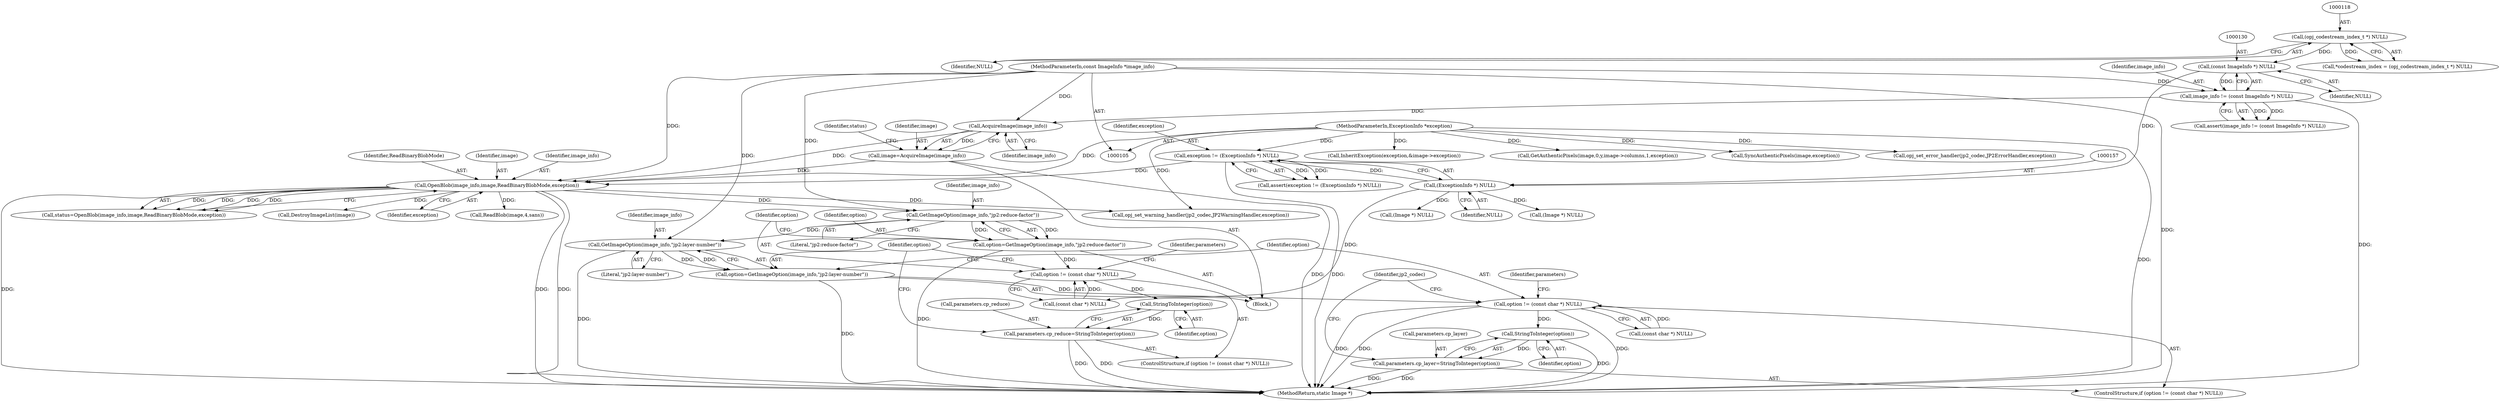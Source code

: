 digraph "0_ImageMagick_f6e9d0d9955e85bdd7540b251cd50d598dacc5e6_28@pointer" {
"1000252" [label="(Call,GetImageOption(image_info,\"jp2:reduce-factor\"))"];
"1000171" [label="(Call,OpenBlob(image_info,image,ReadBinaryBlobMode,exception))"];
"1000167" [label="(Call,AcquireImage(image_info))"];
"1000127" [label="(Call,image_info != (const ImageInfo *) NULL)"];
"1000106" [label="(MethodParameterIn,const ImageInfo *image_info)"];
"1000129" [label="(Call,(const ImageInfo *) NULL)"];
"1000117" [label="(Call,(opj_codestream_index_t *) NULL)"];
"1000165" [label="(Call,image=AcquireImage(image_info))"];
"1000154" [label="(Call,exception != (ExceptionInfo *) NULL)"];
"1000107" [label="(MethodParameterIn,ExceptionInfo *exception)"];
"1000156" [label="(Call,(ExceptionInfo *) NULL)"];
"1000250" [label="(Call,option=GetImageOption(image_info,\"jp2:reduce-factor\"))"];
"1000256" [label="(Call,option != (const char *) NULL)"];
"1000265" [label="(Call,StringToInteger(option))"];
"1000261" [label="(Call,parameters.cp_reduce=StringToInteger(option))"];
"1000269" [label="(Call,GetImageOption(image_info,\"jp2:layer-number\"))"];
"1000267" [label="(Call,option=GetImageOption(image_info,\"jp2:layer-number\"))"];
"1000273" [label="(Call,option != (const char *) NULL)"];
"1000282" [label="(Call,StringToInteger(option))"];
"1000278" [label="(Call,parameters.cp_layer=StringToInteger(option))"];
"1000278" [label="(Call,parameters.cp_layer=StringToInteger(option))"];
"1000279" [label="(Call,parameters.cp_layer)"];
"1000166" [label="(Identifier,image)"];
"1000175" [label="(Identifier,exception)"];
"1000250" [label="(Call,option=GetImageOption(image_info,\"jp2:reduce-factor\"))"];
"1000126" [label="(Call,assert(image_info != (const ImageInfo *) NULL))"];
"1000287" [label="(Identifier,jp2_codec)"];
"1000243" [label="(Call,opj_set_error_handler(jp2_codec,JP2ErrorHandler,exception))"];
"1000128" [label="(Identifier,image_info)"];
"1000258" [label="(Call,(const char *) NULL)"];
"1000267" [label="(Call,option=GetImageOption(image_info,\"jp2:layer-number\"))"];
"1000191" [label="(Call,ReadBlob(image,4,sans))"];
"1000186" [label="(Call,(Image *) NULL)"];
"1000257" [label="(Identifier,option)"];
"1000552" [label="(Call,InheritException(exception,&image->exception))"];
"1000273" [label="(Call,option != (const char *) NULL)"];
"1000252" [label="(Call,GetImageOption(image_info,\"jp2:reduce-factor\"))"];
"1000167" [label="(Call,AcquireImage(image_info))"];
"1000256" [label="(Call,option != (const char *) NULL)"];
"1000270" [label="(Identifier,image_info)"];
"1000155" [label="(Identifier,exception)"];
"1000117" [label="(Call,(opj_codestream_index_t *) NULL)"];
"1000171" [label="(Call,OpenBlob(image_info,image,ReadBinaryBlobMode,exception))"];
"1000165" [label="(Call,image=AcquireImage(image_info))"];
"1000698" [label="(Call,GetAuthenticPixels(image,0,y,image->columns,1,exception))"];
"1000251" [label="(Identifier,option)"];
"1000156" [label="(Call,(ExceptionInfo *) NULL)"];
"1000119" [label="(Identifier,NULL)"];
"1000271" [label="(Literal,\"jp2:layer-number\")"];
"1000108" [label="(Block,)"];
"1000169" [label="(Call,status=OpenBlob(image_info,image,ReadBinaryBlobMode,exception))"];
"1000935" [label="(MethodReturn,static Image *)"];
"1000183" [label="(Call,DestroyImageList(image))"];
"1000129" [label="(Call,(const ImageInfo *) NULL)"];
"1000153" [label="(Call,assert(exception != (ExceptionInfo *) NULL))"];
"1000266" [label="(Identifier,option)"];
"1000131" [label="(Identifier,NULL)"];
"1000107" [label="(MethodParameterIn,ExceptionInfo *exception)"];
"1000127" [label="(Call,image_info != (const ImageInfo *) NULL)"];
"1000265" [label="(Call,StringToInteger(option))"];
"1000168" [label="(Identifier,image_info)"];
"1000255" [label="(ControlStructure,if (option != (const char *) NULL))"];
"1000106" [label="(MethodParameterIn,const ImageInfo *image_info)"];
"1000904" [label="(Call,SyncAuthenticPixels(image,exception))"];
"1000202" [label="(Call,(Image *) NULL)"];
"1000275" [label="(Call,(const char *) NULL)"];
"1000282" [label="(Call,StringToInteger(option))"];
"1000269" [label="(Call,GetImageOption(image_info,\"jp2:layer-number\"))"];
"1000253" [label="(Identifier,image_info)"];
"1000154" [label="(Call,exception != (ExceptionInfo *) NULL)"];
"1000115" [label="(Call,*codestream_index = (opj_codestream_index_t *) NULL)"];
"1000263" [label="(Identifier,parameters)"];
"1000268" [label="(Identifier,option)"];
"1000272" [label="(ControlStructure,if (option != (const char *) NULL))"];
"1000274" [label="(Identifier,option)"];
"1000280" [label="(Identifier,parameters)"];
"1000174" [label="(Identifier,ReadBinaryBlobMode)"];
"1000170" [label="(Identifier,status)"];
"1000261" [label="(Call,parameters.cp_reduce=StringToInteger(option))"];
"1000283" [label="(Identifier,option)"];
"1000173" [label="(Identifier,image)"];
"1000172" [label="(Identifier,image_info)"];
"1000158" [label="(Identifier,NULL)"];
"1000262" [label="(Call,parameters.cp_reduce)"];
"1000239" [label="(Call,opj_set_warning_handler(jp2_codec,JP2WarningHandler,exception))"];
"1000254" [label="(Literal,\"jp2:reduce-factor\")"];
"1000252" -> "1000250"  [label="AST: "];
"1000252" -> "1000254"  [label="CFG: "];
"1000253" -> "1000252"  [label="AST: "];
"1000254" -> "1000252"  [label="AST: "];
"1000250" -> "1000252"  [label="CFG: "];
"1000252" -> "1000250"  [label="DDG: "];
"1000252" -> "1000250"  [label="DDG: "];
"1000171" -> "1000252"  [label="DDG: "];
"1000106" -> "1000252"  [label="DDG: "];
"1000252" -> "1000269"  [label="DDG: "];
"1000171" -> "1000169"  [label="AST: "];
"1000171" -> "1000175"  [label="CFG: "];
"1000172" -> "1000171"  [label="AST: "];
"1000173" -> "1000171"  [label="AST: "];
"1000174" -> "1000171"  [label="AST: "];
"1000175" -> "1000171"  [label="AST: "];
"1000169" -> "1000171"  [label="CFG: "];
"1000171" -> "1000935"  [label="DDG: "];
"1000171" -> "1000935"  [label="DDG: "];
"1000171" -> "1000935"  [label="DDG: "];
"1000171" -> "1000169"  [label="DDG: "];
"1000171" -> "1000169"  [label="DDG: "];
"1000171" -> "1000169"  [label="DDG: "];
"1000171" -> "1000169"  [label="DDG: "];
"1000167" -> "1000171"  [label="DDG: "];
"1000106" -> "1000171"  [label="DDG: "];
"1000165" -> "1000171"  [label="DDG: "];
"1000154" -> "1000171"  [label="DDG: "];
"1000107" -> "1000171"  [label="DDG: "];
"1000171" -> "1000183"  [label="DDG: "];
"1000171" -> "1000191"  [label="DDG: "];
"1000171" -> "1000239"  [label="DDG: "];
"1000167" -> "1000165"  [label="AST: "];
"1000167" -> "1000168"  [label="CFG: "];
"1000168" -> "1000167"  [label="AST: "];
"1000165" -> "1000167"  [label="CFG: "];
"1000167" -> "1000165"  [label="DDG: "];
"1000127" -> "1000167"  [label="DDG: "];
"1000106" -> "1000167"  [label="DDG: "];
"1000127" -> "1000126"  [label="AST: "];
"1000127" -> "1000129"  [label="CFG: "];
"1000128" -> "1000127"  [label="AST: "];
"1000129" -> "1000127"  [label="AST: "];
"1000126" -> "1000127"  [label="CFG: "];
"1000127" -> "1000935"  [label="DDG: "];
"1000127" -> "1000126"  [label="DDG: "];
"1000127" -> "1000126"  [label="DDG: "];
"1000106" -> "1000127"  [label="DDG: "];
"1000129" -> "1000127"  [label="DDG: "];
"1000106" -> "1000105"  [label="AST: "];
"1000106" -> "1000935"  [label="DDG: "];
"1000106" -> "1000269"  [label="DDG: "];
"1000129" -> "1000131"  [label="CFG: "];
"1000130" -> "1000129"  [label="AST: "];
"1000131" -> "1000129"  [label="AST: "];
"1000117" -> "1000129"  [label="DDG: "];
"1000129" -> "1000156"  [label="DDG: "];
"1000117" -> "1000115"  [label="AST: "];
"1000117" -> "1000119"  [label="CFG: "];
"1000118" -> "1000117"  [label="AST: "];
"1000119" -> "1000117"  [label="AST: "];
"1000115" -> "1000117"  [label="CFG: "];
"1000117" -> "1000115"  [label="DDG: "];
"1000165" -> "1000108"  [label="AST: "];
"1000166" -> "1000165"  [label="AST: "];
"1000170" -> "1000165"  [label="CFG: "];
"1000165" -> "1000935"  [label="DDG: "];
"1000154" -> "1000153"  [label="AST: "];
"1000154" -> "1000156"  [label="CFG: "];
"1000155" -> "1000154"  [label="AST: "];
"1000156" -> "1000154"  [label="AST: "];
"1000153" -> "1000154"  [label="CFG: "];
"1000154" -> "1000935"  [label="DDG: "];
"1000154" -> "1000153"  [label="DDG: "];
"1000154" -> "1000153"  [label="DDG: "];
"1000107" -> "1000154"  [label="DDG: "];
"1000156" -> "1000154"  [label="DDG: "];
"1000107" -> "1000105"  [label="AST: "];
"1000107" -> "1000935"  [label="DDG: "];
"1000107" -> "1000239"  [label="DDG: "];
"1000107" -> "1000243"  [label="DDG: "];
"1000107" -> "1000552"  [label="DDG: "];
"1000107" -> "1000698"  [label="DDG: "];
"1000107" -> "1000904"  [label="DDG: "];
"1000156" -> "1000158"  [label="CFG: "];
"1000157" -> "1000156"  [label="AST: "];
"1000158" -> "1000156"  [label="AST: "];
"1000156" -> "1000186"  [label="DDG: "];
"1000156" -> "1000202"  [label="DDG: "];
"1000156" -> "1000258"  [label="DDG: "];
"1000250" -> "1000108"  [label="AST: "];
"1000251" -> "1000250"  [label="AST: "];
"1000257" -> "1000250"  [label="CFG: "];
"1000250" -> "1000935"  [label="DDG: "];
"1000250" -> "1000256"  [label="DDG: "];
"1000256" -> "1000255"  [label="AST: "];
"1000256" -> "1000258"  [label="CFG: "];
"1000257" -> "1000256"  [label="AST: "];
"1000258" -> "1000256"  [label="AST: "];
"1000263" -> "1000256"  [label="CFG: "];
"1000268" -> "1000256"  [label="CFG: "];
"1000258" -> "1000256"  [label="DDG: "];
"1000256" -> "1000265"  [label="DDG: "];
"1000265" -> "1000261"  [label="AST: "];
"1000265" -> "1000266"  [label="CFG: "];
"1000266" -> "1000265"  [label="AST: "];
"1000261" -> "1000265"  [label="CFG: "];
"1000265" -> "1000261"  [label="DDG: "];
"1000261" -> "1000255"  [label="AST: "];
"1000262" -> "1000261"  [label="AST: "];
"1000268" -> "1000261"  [label="CFG: "];
"1000261" -> "1000935"  [label="DDG: "];
"1000261" -> "1000935"  [label="DDG: "];
"1000269" -> "1000267"  [label="AST: "];
"1000269" -> "1000271"  [label="CFG: "];
"1000270" -> "1000269"  [label="AST: "];
"1000271" -> "1000269"  [label="AST: "];
"1000267" -> "1000269"  [label="CFG: "];
"1000269" -> "1000935"  [label="DDG: "];
"1000269" -> "1000267"  [label="DDG: "];
"1000269" -> "1000267"  [label="DDG: "];
"1000267" -> "1000108"  [label="AST: "];
"1000268" -> "1000267"  [label="AST: "];
"1000274" -> "1000267"  [label="CFG: "];
"1000267" -> "1000935"  [label="DDG: "];
"1000267" -> "1000273"  [label="DDG: "];
"1000273" -> "1000272"  [label="AST: "];
"1000273" -> "1000275"  [label="CFG: "];
"1000274" -> "1000273"  [label="AST: "];
"1000275" -> "1000273"  [label="AST: "];
"1000280" -> "1000273"  [label="CFG: "];
"1000287" -> "1000273"  [label="CFG: "];
"1000273" -> "1000935"  [label="DDG: "];
"1000273" -> "1000935"  [label="DDG: "];
"1000273" -> "1000935"  [label="DDG: "];
"1000275" -> "1000273"  [label="DDG: "];
"1000273" -> "1000282"  [label="DDG: "];
"1000282" -> "1000278"  [label="AST: "];
"1000282" -> "1000283"  [label="CFG: "];
"1000283" -> "1000282"  [label="AST: "];
"1000278" -> "1000282"  [label="CFG: "];
"1000282" -> "1000935"  [label="DDG: "];
"1000282" -> "1000278"  [label="DDG: "];
"1000278" -> "1000272"  [label="AST: "];
"1000279" -> "1000278"  [label="AST: "];
"1000287" -> "1000278"  [label="CFG: "];
"1000278" -> "1000935"  [label="DDG: "];
"1000278" -> "1000935"  [label="DDG: "];
}
